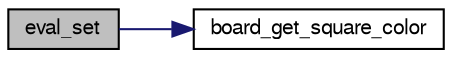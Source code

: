 digraph "eval_set"
{
 // LATEX_PDF_SIZE
  bgcolor="transparent";
  edge [fontname="FreeSans",fontsize="10",labelfontname="FreeSans",labelfontsize="10"];
  node [fontname="FreeSans",fontsize="10",shape=record];
  rankdir="LR";
  Node1 [label="eval_set",height=0.2,width=0.4,color="black", fillcolor="grey75", style="filled", fontcolor="black",tooltip="Set up evaluation features from a board."];
  Node1 -> Node2 [color="midnightblue",fontsize="10",style="solid",fontname="FreeSans"];
  Node2 [label="board_get_square_color",height=0.2,width=0.4,color="black",URL="$board_8c.html#a6c2fad499875a4e9d775d9f23ede8aac",tooltip="Get square color."];
}

